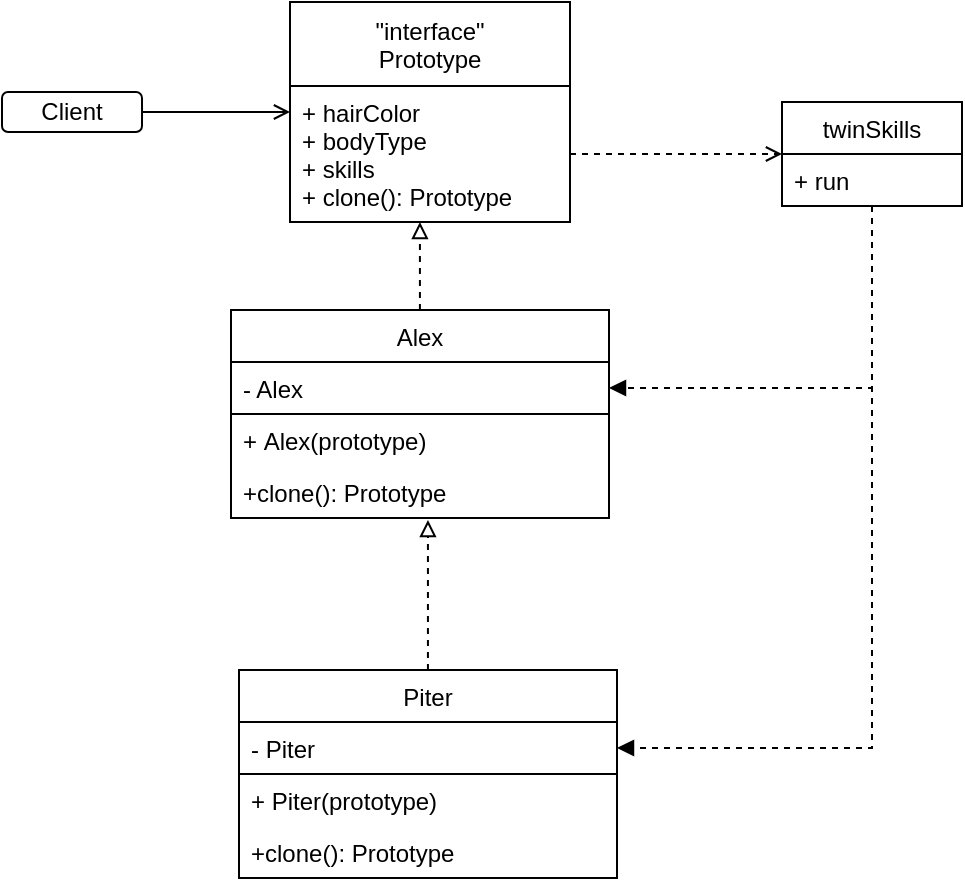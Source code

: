 <mxfile version="14.6.13" type="device"><diagram id="xRiFoUciHtEAlioLguyW" name="Page-1"><mxGraphModel dx="868" dy="550" grid="1" gridSize="10" guides="1" tooltips="1" connect="1" arrows="1" fold="1" page="1" pageScale="1" pageWidth="827" pageHeight="1169" math="0" shadow="0"><root><mxCell id="0"/><mxCell id="1" parent="0"/><mxCell id="LDROPGtOGJ10uazchn4Z-6" style="edgeStyle=orthogonalEdgeStyle;rounded=0;orthogonalLoop=1;jettySize=auto;html=1;endArrow=open;endFill=0;" parent="1" source="LDROPGtOGJ10uazchn4Z-1" target="LDROPGtOGJ10uazchn4Z-2" edge="1"><mxGeometry relative="1" as="geometry"/></mxCell><mxCell id="LDROPGtOGJ10uazchn4Z-1" value="Client" style="rounded=1;whiteSpace=wrap;html=1;" parent="1" vertex="1"><mxGeometry x="130" y="101" width="70" height="20" as="geometry"/></mxCell><mxCell id="LDROPGtOGJ10uazchn4Z-2" value="&quot;interface&quot;&#10;Prototype" style="swimlane;fontStyle=0;childLayout=stackLayout;horizontal=1;startSize=42;horizontalStack=0;resizeParent=1;resizeParentMax=0;resizeLast=0;collapsible=1;marginBottom=0;" parent="1" vertex="1"><mxGeometry x="274" y="56" width="140" height="110" as="geometry"/></mxCell><mxCell id="LDROPGtOGJ10uazchn4Z-3" value="+ hairColor&#10;+ bodyType&#10;+ skills&#10;+ clone(): Prototype" style="text;strokeColor=none;fillColor=none;align=left;verticalAlign=top;spacingLeft=4;spacingRight=4;overflow=hidden;rotatable=0;points=[[0,0.5],[1,0.5]];portConstraint=eastwest;" parent="LDROPGtOGJ10uazchn4Z-2" vertex="1"><mxGeometry y="42" width="140" height="68" as="geometry"/></mxCell><mxCell id="LDROPGtOGJ10uazchn4Z-17" style="edgeStyle=orthogonalEdgeStyle;rounded=0;orthogonalLoop=1;jettySize=auto;html=1;entryX=0.464;entryY=1;entryDx=0;entryDy=0;entryPerimeter=0;dashed=1;endArrow=block;endFill=0;" parent="1" source="LDROPGtOGJ10uazchn4Z-9" target="LDROPGtOGJ10uazchn4Z-3" edge="1"><mxGeometry relative="1" as="geometry"/></mxCell><mxCell id="LDROPGtOGJ10uazchn4Z-9" value="Alex" style="swimlane;fontStyle=0;childLayout=stackLayout;horizontal=1;startSize=26;horizontalStack=0;resizeParent=1;resizeParentMax=0;resizeLast=0;collapsible=1;marginBottom=0;" parent="1" vertex="1"><mxGeometry x="244.5" y="210" width="189" height="104" as="geometry"/></mxCell><mxCell id="LDROPGtOGJ10uazchn4Z-10" value="- Alex" style="text;strokeColor=#000000;fillColor=none;align=left;verticalAlign=top;spacingLeft=4;spacingRight=4;overflow=hidden;rotatable=0;points=[[0,0.5],[1,0.5]];portConstraint=eastwest;" parent="LDROPGtOGJ10uazchn4Z-9" vertex="1"><mxGeometry y="26" width="189" height="26" as="geometry"/></mxCell><mxCell id="LDROPGtOGJ10uazchn4Z-11" value="+ Alex(prototype)" style="text;strokeColor=none;fillColor=none;align=left;verticalAlign=top;spacingLeft=4;spacingRight=4;overflow=hidden;rotatable=0;points=[[0,0.5],[1,0.5]];portConstraint=eastwest;" parent="LDROPGtOGJ10uazchn4Z-9" vertex="1"><mxGeometry y="52" width="189" height="26" as="geometry"/></mxCell><mxCell id="LDROPGtOGJ10uazchn4Z-12" value="+clone(): Prototype" style="text;strokeColor=none;fillColor=none;align=left;verticalAlign=top;spacingLeft=4;spacingRight=4;overflow=hidden;rotatable=0;points=[[0,0.5],[1,0.5]];portConstraint=eastwest;" parent="LDROPGtOGJ10uazchn4Z-9" vertex="1"><mxGeometry y="78" width="189" height="26" as="geometry"/></mxCell><mxCell id="LDROPGtOGJ10uazchn4Z-18" style="edgeStyle=orthogonalEdgeStyle;rounded=0;orthogonalLoop=1;jettySize=auto;html=1;entryX=0.521;entryY=1.038;entryDx=0;entryDy=0;entryPerimeter=0;dashed=1;endArrow=block;endFill=0;" parent="1" source="LDROPGtOGJ10uazchn4Z-13" target="LDROPGtOGJ10uazchn4Z-12" edge="1"><mxGeometry relative="1" as="geometry"/></mxCell><mxCell id="LDROPGtOGJ10uazchn4Z-13" value="Piter" style="swimlane;fontStyle=0;childLayout=stackLayout;horizontal=1;startSize=26;horizontalStack=0;resizeParent=1;resizeParentMax=0;resizeLast=0;collapsible=1;marginBottom=0;" parent="1" vertex="1"><mxGeometry x="248.5" y="390" width="189" height="104" as="geometry"/></mxCell><mxCell id="LDROPGtOGJ10uazchn4Z-14" value="- Piter" style="text;strokeColor=#000000;fillColor=none;align=left;verticalAlign=top;spacingLeft=4;spacingRight=4;overflow=hidden;rotatable=0;points=[[0,0.5],[1,0.5]];portConstraint=eastwest;" parent="LDROPGtOGJ10uazchn4Z-13" vertex="1"><mxGeometry y="26" width="189" height="26" as="geometry"/></mxCell><mxCell id="LDROPGtOGJ10uazchn4Z-15" value="+ Piter(prototype)" style="text;strokeColor=none;fillColor=none;align=left;verticalAlign=top;spacingLeft=4;spacingRight=4;overflow=hidden;rotatable=0;points=[[0,0.5],[1,0.5]];portConstraint=eastwest;" parent="LDROPGtOGJ10uazchn4Z-13" vertex="1"><mxGeometry y="52" width="189" height="26" as="geometry"/></mxCell><mxCell id="LDROPGtOGJ10uazchn4Z-16" value="+clone(): Prototype" style="text;strokeColor=none;fillColor=none;align=left;verticalAlign=top;spacingLeft=4;spacingRight=4;overflow=hidden;rotatable=0;points=[[0,0.5],[1,0.5]];portConstraint=eastwest;" parent="LDROPGtOGJ10uazchn4Z-13" vertex="1"><mxGeometry y="78" width="189" height="26" as="geometry"/></mxCell><mxCell id="w_iu55QrLcLPzoHxblnX-7" style="edgeStyle=orthogonalEdgeStyle;rounded=0;orthogonalLoop=1;jettySize=auto;html=1;entryX=1;entryY=0.5;entryDx=0;entryDy=0;dashed=1;endArrow=block;endFill=1;" edge="1" parent="1" source="w_iu55QrLcLPzoHxblnX-1" target="LDROPGtOGJ10uazchn4Z-10"><mxGeometry relative="1" as="geometry"><mxPoint x="540" y="200" as="targetPoint"/></mxGeometry></mxCell><mxCell id="w_iu55QrLcLPzoHxblnX-9" style="edgeStyle=orthogonalEdgeStyle;rounded=0;orthogonalLoop=1;jettySize=auto;html=1;dashed=1;endArrow=block;endFill=1;" edge="1" parent="1" source="w_iu55QrLcLPzoHxblnX-1" target="LDROPGtOGJ10uazchn4Z-14"><mxGeometry relative="1" as="geometry"/></mxCell><mxCell id="w_iu55QrLcLPzoHxblnX-1" value="twinSkills" style="swimlane;fontStyle=0;childLayout=stackLayout;horizontal=1;startSize=26;horizontalStack=0;resizeParent=1;resizeParentMax=0;resizeLast=0;collapsible=1;marginBottom=0;" vertex="1" parent="1"><mxGeometry x="520" y="106" width="90" height="52" as="geometry"/></mxCell><mxCell id="w_iu55QrLcLPzoHxblnX-2" value="+ run" style="text;strokeColor=none;fillColor=none;align=left;verticalAlign=top;spacingLeft=4;spacingRight=4;overflow=hidden;rotatable=0;points=[[0,0.5],[1,0.5]];portConstraint=eastwest;" vertex="1" parent="w_iu55QrLcLPzoHxblnX-1"><mxGeometry y="26" width="90" height="26" as="geometry"/></mxCell><mxCell id="w_iu55QrLcLPzoHxblnX-8" style="edgeStyle=orthogonalEdgeStyle;rounded=0;orthogonalLoop=1;jettySize=auto;html=1;dashed=1;endArrow=open;endFill=0;" edge="1" parent="1" source="LDROPGtOGJ10uazchn4Z-3" target="w_iu55QrLcLPzoHxblnX-1"><mxGeometry relative="1" as="geometry"/></mxCell></root></mxGraphModel></diagram></mxfile>